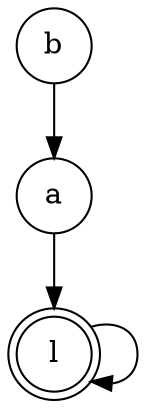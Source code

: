 digraph {   
    node [shape = doublecircle, color = black] l ;
    node [shape = circle];
    node [color= black];
    b -> a -> l -> l;	
}